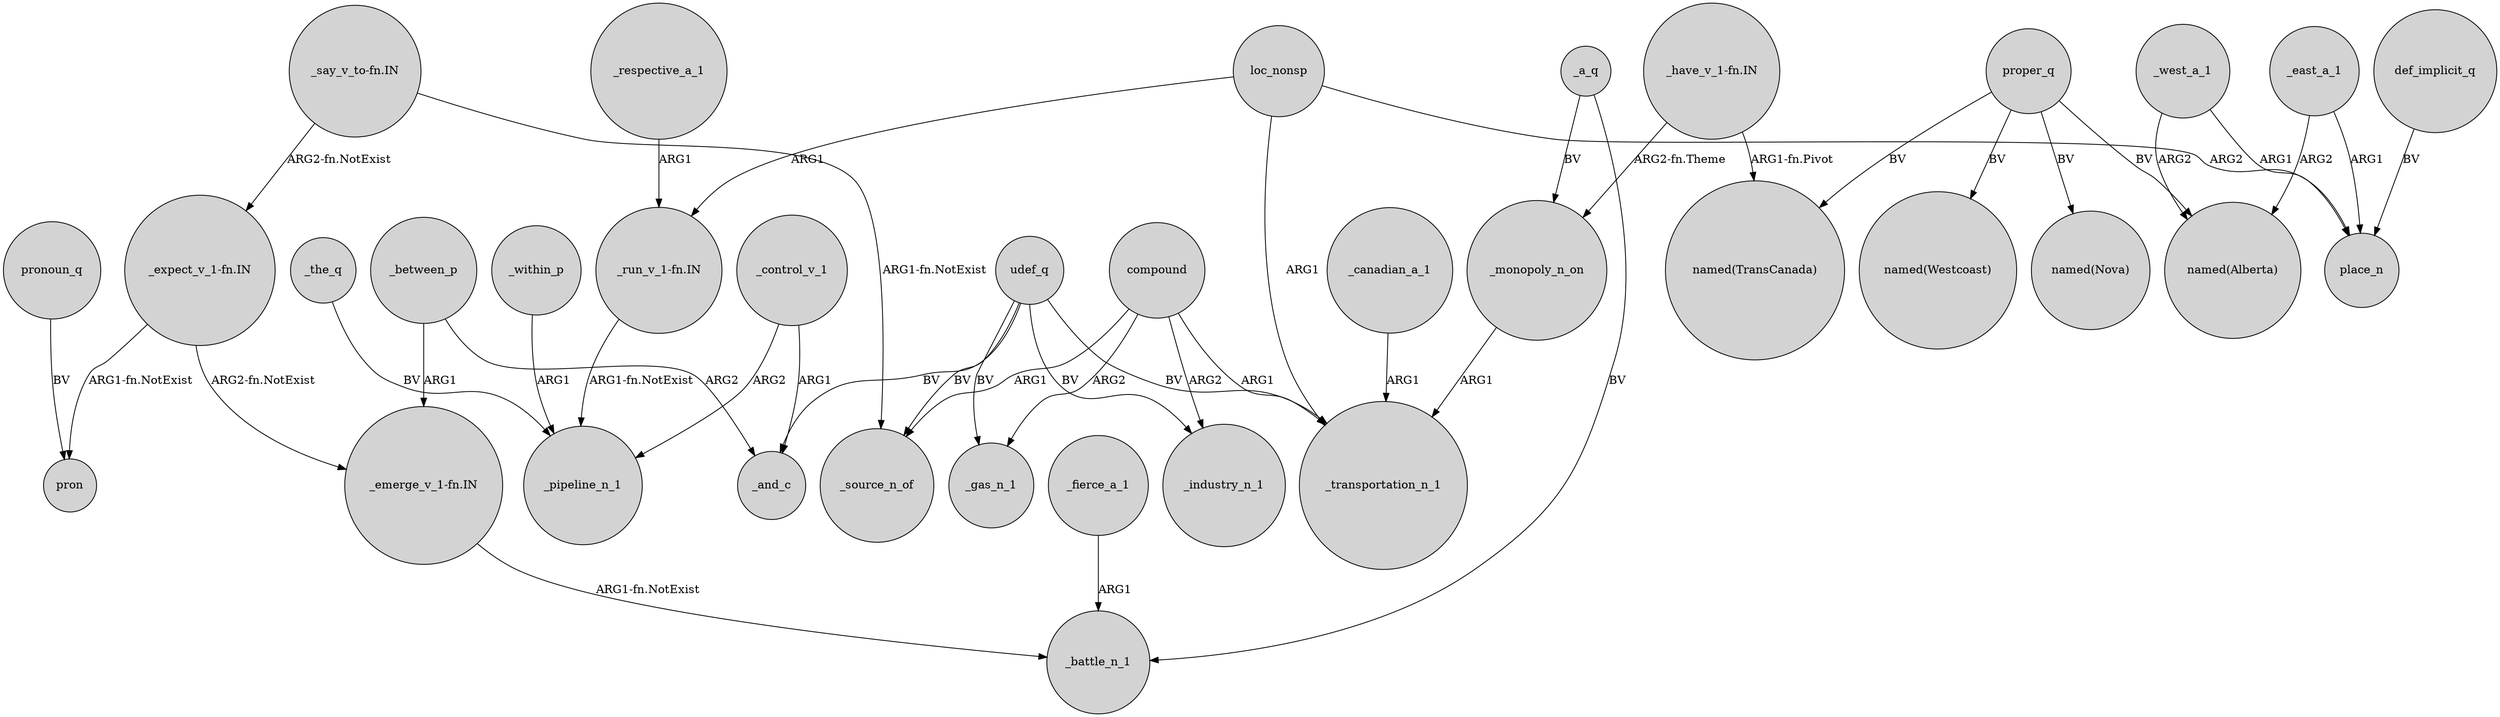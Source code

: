 digraph {
	node [shape=circle style=filled]
	"_run_v_1-fn.IN" -> _pipeline_n_1 [label="ARG1-fn.NotExist"]
	compound -> _source_n_of [label=ARG1]
	"_have_v_1-fn.IN" -> "named(TransCanada)" [label="ARG1-fn.Pivot"]
	udef_q -> _transportation_n_1 [label=BV]
	_monopoly_n_on -> _transportation_n_1 [label=ARG1]
	_control_v_1 -> _pipeline_n_1 [label=ARG2]
	loc_nonsp -> _transportation_n_1 [label=ARG1]
	proper_q -> "named(Alberta)" [label=BV]
	"_say_v_to-fn.IN" -> _source_n_of [label="ARG1-fn.NotExist"]
	_a_q -> _monopoly_n_on [label=BV]
	"_emerge_v_1-fn.IN" -> _battle_n_1 [label="ARG1-fn.NotExist"]
	proper_q -> "named(TransCanada)" [label=BV]
	_the_q -> _pipeline_n_1 [label=BV]
	"_say_v_to-fn.IN" -> "_expect_v_1-fn.IN" [label="ARG2-fn.NotExist"]
	compound -> _transportation_n_1 [label=ARG1]
	def_implicit_q -> place_n [label=BV]
	compound -> _gas_n_1 [label=ARG2]
	"_have_v_1-fn.IN" -> _monopoly_n_on [label="ARG2-fn.Theme"]
	proper_q -> "named(Westcoast)" [label=BV]
	_between_p -> "_emerge_v_1-fn.IN" [label=ARG1]
	pronoun_q -> pron [label=BV]
	_east_a_1 -> place_n [label=ARG1]
	_east_a_1 -> "named(Alberta)" [label=ARG2]
	compound -> _industry_n_1 [label=ARG2]
	_a_q -> _battle_n_1 [label=BV]
	_between_p -> _and_c [label=ARG2]
	_west_a_1 -> place_n [label=ARG1]
	udef_q -> _gas_n_1 [label=BV]
	"_expect_v_1-fn.IN" -> pron [label="ARG1-fn.NotExist"]
	proper_q -> "named(Nova)" [label=BV]
	loc_nonsp -> "_run_v_1-fn.IN" [label=ARG1]
	loc_nonsp -> place_n [label=ARG2]
	_within_p -> _pipeline_n_1 [label=ARG1]
	_control_v_1 -> _and_c [label=ARG1]
	_canadian_a_1 -> _transportation_n_1 [label=ARG1]
	"_expect_v_1-fn.IN" -> "_emerge_v_1-fn.IN" [label="ARG2-fn.NotExist"]
	_fierce_a_1 -> _battle_n_1 [label=ARG1]
	udef_q -> _source_n_of [label=BV]
	udef_q -> _and_c [label=BV]
	_west_a_1 -> "named(Alberta)" [label=ARG2]
	_respective_a_1 -> "_run_v_1-fn.IN" [label=ARG1]
	udef_q -> _industry_n_1 [label=BV]
}
